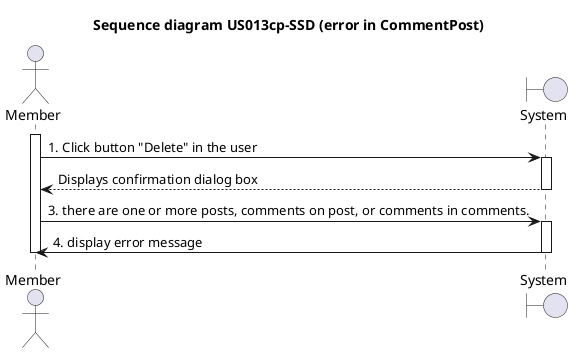 @startuml US013cp-SSD
title Sequence diagram US013cp-SSD (error in CommentPost)

actor Member
boundary System

activate Member

Member -> System: 1. Click button "Delete" in the user
activate System
System --> Member: Displays confirmation dialog box
deactivate System
Member -> System: 3. there are one or more posts, comments on post, or comments in comments.
activate System
System -> Member: 4. display error message 
deactivate System
deactivate Member

@enduml
